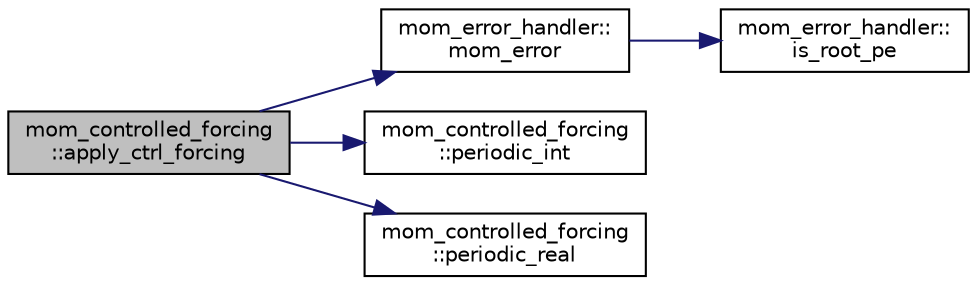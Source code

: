 digraph "mom_controlled_forcing::apply_ctrl_forcing"
{
 // INTERACTIVE_SVG=YES
  edge [fontname="Helvetica",fontsize="10",labelfontname="Helvetica",labelfontsize="10"];
  node [fontname="Helvetica",fontsize="10",shape=record];
  rankdir="LR";
  Node0 [label="mom_controlled_forcing\l::apply_ctrl_forcing",height=0.2,width=0.4,color="black", fillcolor="grey75", style="filled", fontcolor="black"];
  Node0 -> Node1 [color="midnightblue",fontsize="10",style="solid",fontname="Helvetica"];
  Node1 [label="mom_error_handler::\lmom_error",height=0.2,width=0.4,color="black", fillcolor="white", style="filled",URL="$namespacemom__error__handler.html#a460cfb79a06c29fc249952c2a3710d67"];
  Node1 -> Node2 [color="midnightblue",fontsize="10",style="solid",fontname="Helvetica"];
  Node2 [label="mom_error_handler::\lis_root_pe",height=0.2,width=0.4,color="black", fillcolor="white", style="filled",URL="$namespacemom__error__handler.html#ad5f00a53059c72fe2332d1436c80ca71"];
  Node0 -> Node3 [color="midnightblue",fontsize="10",style="solid",fontname="Helvetica"];
  Node3 [label="mom_controlled_forcing\l::periodic_int",height=0.2,width=0.4,color="black", fillcolor="white", style="filled",URL="$namespacemom__controlled__forcing.html#a610583f048e5478ad2cd608dd5de8e00",tooltip="This function maps rval into an integer in the range from 1 to num_period. "];
  Node0 -> Node4 [color="midnightblue",fontsize="10",style="solid",fontname="Helvetica"];
  Node4 [label="mom_controlled_forcing\l::periodic_real",height=0.2,width=0.4,color="black", fillcolor="white", style="filled",URL="$namespacemom__controlled__forcing.html#a61d129cf3590af06823330a566d23fd6",tooltip="This function shifts rval by an integer multiple of num_period so that 0 <= val_out < num_period..."];
}
